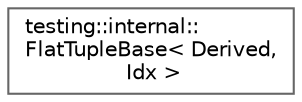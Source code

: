 digraph "Graphical Class Hierarchy"
{
 // LATEX_PDF_SIZE
  bgcolor="transparent";
  edge [fontname=Helvetica,fontsize=10,labelfontname=Helvetica,labelfontsize=10];
  node [fontname=Helvetica,fontsize=10,shape=box,height=0.2,width=0.4];
  rankdir="LR";
  Node0 [id="Node000000",label="testing::internal::\lFlatTupleBase\< Derived,\l Idx \>",height=0.2,width=0.4,color="grey40", fillcolor="white", style="filled",URL="$structtesting_1_1internal_1_1FlatTupleBase.html",tooltip=" "];
}

